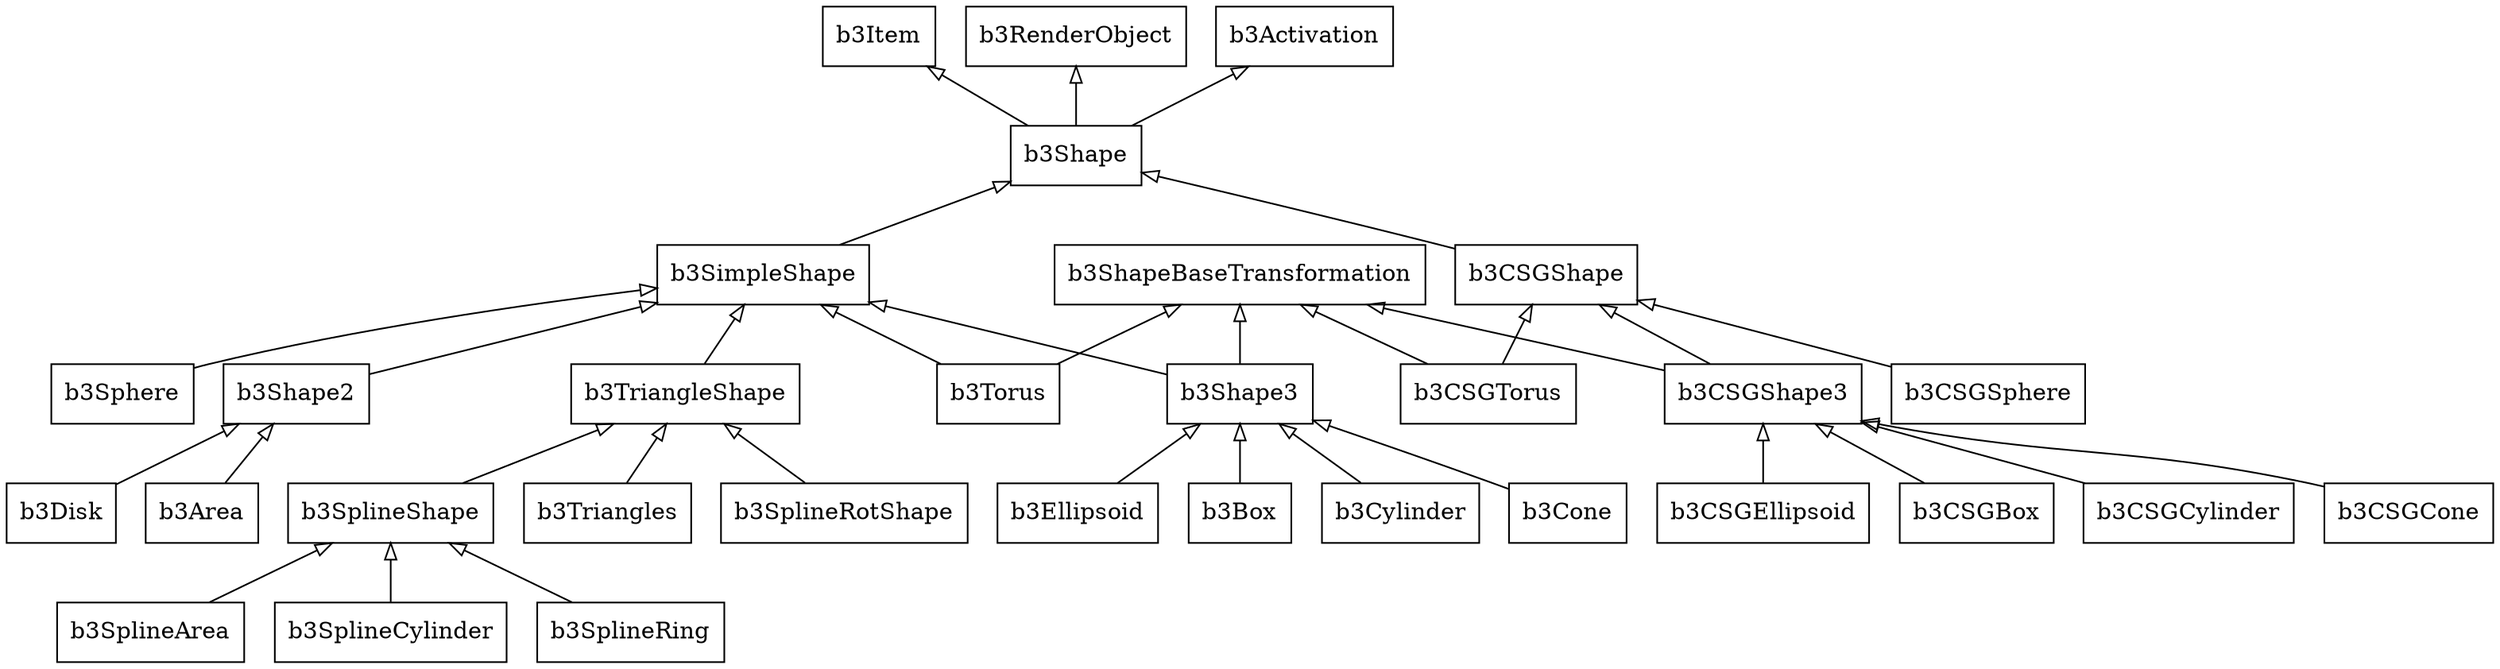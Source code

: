 digraph shape
{
	rankdir=BT;
	node [shape=box];

	{
		rank=same;
		b3Item;
		b3RenderObject;
		b3Activation;
	}
	{
		rank=same;
		b3CSGShape; b3SimpleShape;
	}
	{
		b3Shape2;
		b3Shape3; b3CSGShape3;
		b3TriangleShape;
	}

	b3Shape-> b3Item [ arrowhead="onormal"]; b3Shape -> b3RenderObject [ arrowhead="onormal"]; b3Shape -> b3Activation [ arrowhead="onormal"];
	b3SimpleShape -> b3Shape [ arrowhead="onormal"];
	b3Sphere -> b3SimpleShape [ arrowhead="onormal"];

	b3Shape2 -> b3SimpleShape [ arrowhead="onormal"];
	b3Area -> b3Shape2 [ arrowhead="onormal"];
	b3Disk -> b3Shape2 [ arrowhead="onormal"];

	b3Shape3 -> b3SimpleShape [ arrowhead="onormal"]; b3Shape3 -> b3ShapeBaseTransformation [ arrowhead="onormal"];
	b3Cylinder -> b3Shape3 [ arrowhead="onormal"];
	b3Cone -> b3Shape3 [ arrowhead="onormal"];
	b3Ellipsoid -> b3Shape3 [ arrowhead="onormal"];
	b3Box -> b3Shape3 [ arrowhead="onormal"];

	b3Torus -> b3SimpleShape [ arrowhead="onormal"]; b3Torus -> b3ShapeBaseTransformation [ arrowhead="onormal"];

	b3TriangleShape -> b3SimpleShape [ arrowhead="onormal"];
	b3Triangles -> b3TriangleShape [ arrowhead="onormal"];
	b3SplineRotShape -> b3TriangleShape [ arrowhead="onormal"];
	b3SplineShape -> b3TriangleShape [ arrowhead="onormal"];
	b3SplineArea -> b3SplineShape [ arrowhead="onormal"];
	b3SplineCylinder -> b3SplineShape [ arrowhead="onormal"];
	b3SplineRing -> b3SplineShape [ arrowhead="onormal"];

	b3CSGShape -> b3Shape [ arrowhead="onormal"];
	b3CSGSphere -> b3CSGShape [ arrowhead="onormal"];

	b3CSGShape3 -> b3CSGShape [ arrowhead="onormal"]; b3CSGShape3 -> b3ShapeBaseTransformation [ arrowhead="onormal"];
	b3CSGCylinder -> b3CSGShape3 [ arrowhead="onormal"];
	b3CSGCone -> b3CSGShape3 [ arrowhead="onormal"];
	b3CSGEllipsoid -> b3CSGShape3 [ arrowhead="onormal"];
	b3CSGBox -> b3CSGShape3 [ arrowhead="onormal"];

	b3CSGTorus -> b3CSGShape [ arrowhead="onormal"]; b3CSGTorus -> b3ShapeBaseTransformation [ arrowhead="onormal"];
}
